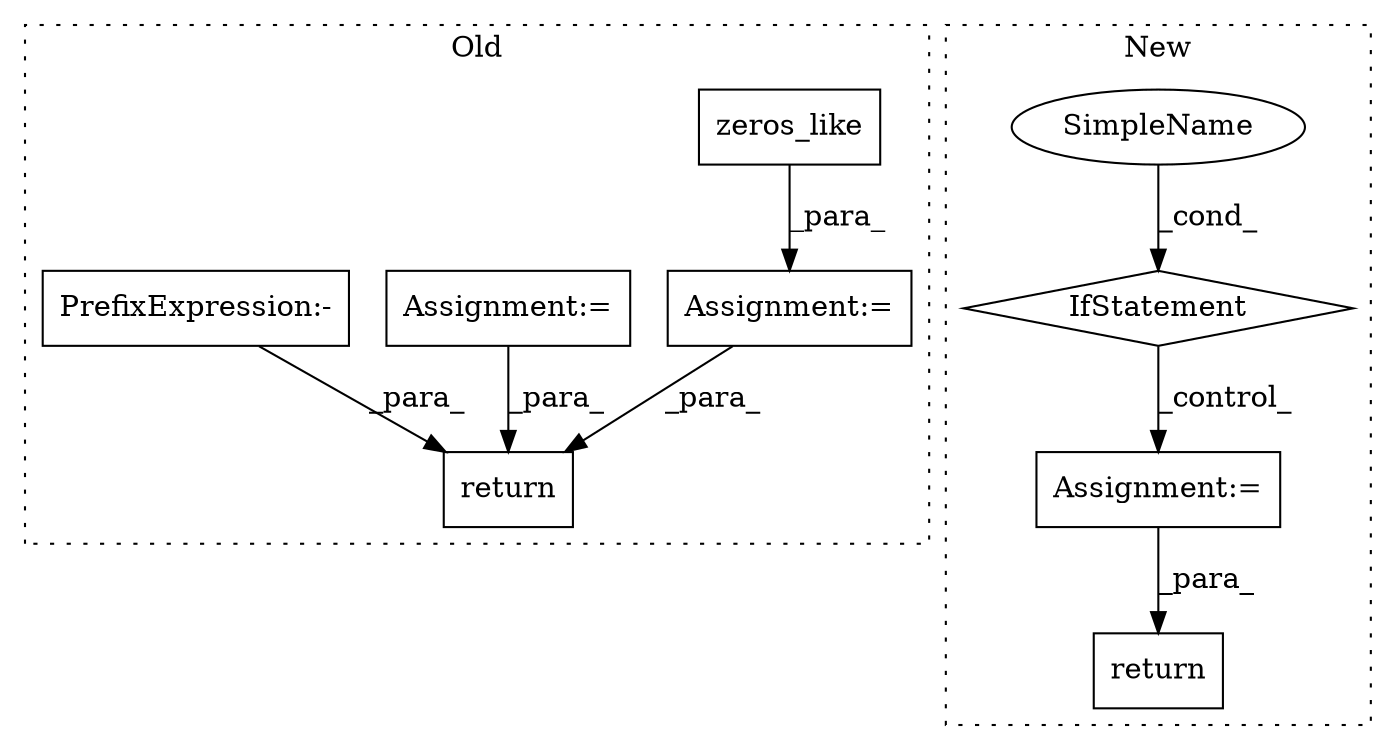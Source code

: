 digraph G {
subgraph cluster0 {
1 [label="zeros_like" a="32" s="840,852" l="11,1" shape="box"];
3 [label="return" a="41" s="981" l="7" shape="box"];
4 [label="Assignment:=" a="7" s="815" l="1" shape="box"];
6 [label="Assignment:=" a="7" s="880" l="1" shape="box"];
9 [label="PrefixExpression:-" a="38" s="1025" l="1" shape="box"];
label = "Old";
style="dotted";
}
subgraph cluster1 {
2 [label="return" a="41" s="852" l="7" shape="box"];
5 [label="Assignment:=" a="7" s="830" l="1" shape="box"];
7 [label="IfStatement" a="25" s="797,819" l="4,2" shape="diamond"];
8 [label="SimpleName" a="42" s="" l="" shape="ellipse"];
label = "New";
style="dotted";
}
1 -> 4 [label="_para_"];
4 -> 3 [label="_para_"];
5 -> 2 [label="_para_"];
6 -> 3 [label="_para_"];
7 -> 5 [label="_control_"];
8 -> 7 [label="_cond_"];
9 -> 3 [label="_para_"];
}